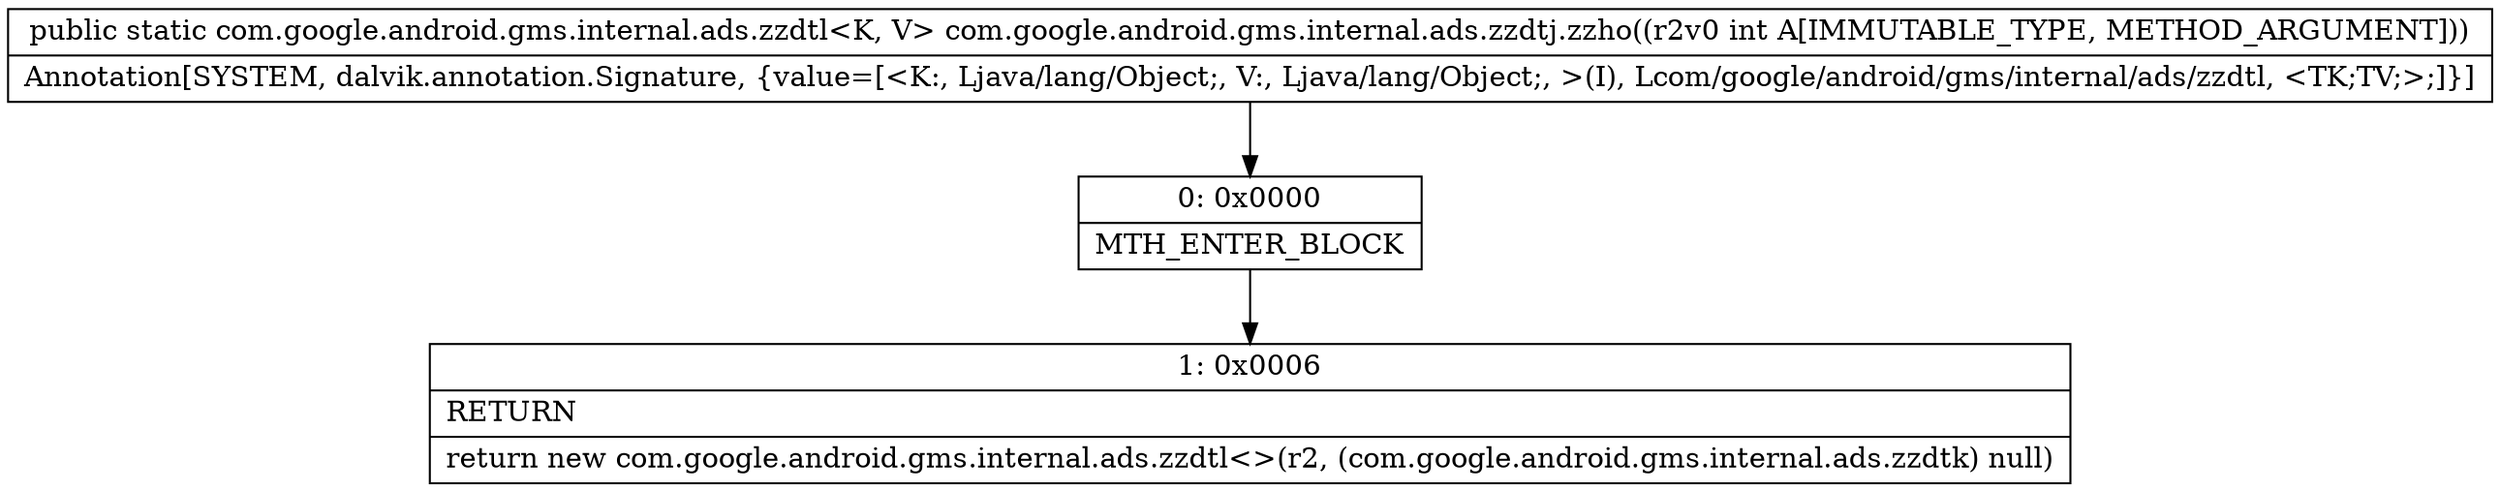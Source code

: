 digraph "CFG forcom.google.android.gms.internal.ads.zzdtj.zzho(I)Lcom\/google\/android\/gms\/internal\/ads\/zzdtl;" {
Node_0 [shape=record,label="{0\:\ 0x0000|MTH_ENTER_BLOCK\l}"];
Node_1 [shape=record,label="{1\:\ 0x0006|RETURN\l|return new com.google.android.gms.internal.ads.zzdtl\<\>(r2, (com.google.android.gms.internal.ads.zzdtk) null)\l}"];
MethodNode[shape=record,label="{public static com.google.android.gms.internal.ads.zzdtl\<K, V\> com.google.android.gms.internal.ads.zzdtj.zzho((r2v0 int A[IMMUTABLE_TYPE, METHOD_ARGUMENT]))  | Annotation[SYSTEM, dalvik.annotation.Signature, \{value=[\<K:, Ljava\/lang\/Object;, V:, Ljava\/lang\/Object;, \>(I), Lcom\/google\/android\/gms\/internal\/ads\/zzdtl, \<TK;TV;\>;]\}]\l}"];
MethodNode -> Node_0;
Node_0 -> Node_1;
}

